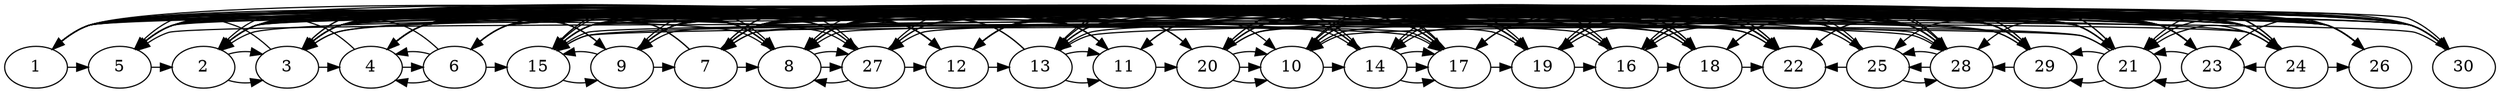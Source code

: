 // The Round Graph
digraph "1_malla_pri" {
	1 [label=1]
	2 [label=2]
	3 [label=3]
	4 [label=4]
	5 [label=5]
	6 [label=6]
	7 [label=7]
	8 [label=8]
	9 [label=9]
	10 [label=10]
	11 [label=11]
	12 [label=12]
	13 [label=13]
	14 [label=14]
	15 [label=15]
	16 [label=16]
	17 [label=17]
	18 [label=18]
	19 [label=19]
	20 [label=20]
	21 [label=21]
	22 [label=22]
	23 [label=23]
	24 [label=24]
	25 [label=25]
	26 [label=26]
	27 [label=27]
	28 [label=28]
	29 [label=29]
	30 [label=30]
	25 -> 28 [constraint=false]
	15 -> 18 [constraint=false]
	23 -> 1 [constraint=false]
	22 -> 14 [constraint=false]
	16 -> 29 [constraint=false]
	19 -> 3 [constraint=false]
	27 -> 12 [constraint=false]
	17 -> 8 [constraint=false]
	16 -> 27 [constraint=false]
	7 -> 17 [constraint=false]
	4 -> 8 [constraint=false]
	14 -> 15 [constraint=false]
	5 -> 22 [constraint=false]
	18 -> 12 [constraint=false]
	3 -> 28 [constraint=false]
	20 -> 24 [constraint=false]
	8 -> 28 [constraint=false]
	4 -> 11 [constraint=false]
	9 -> 7 [constraint=false]
	5 -> 14 [constraint=false]
	21 -> 15 [constraint=false]
	13 -> 28 [constraint=false]
	2 -> 30 [constraint=false]
	20 -> 25 [constraint=false]
	23 -> 21 [constraint=false]
	8 -> 3 [constraint=false]
	5 -> 12 [constraint=false]
	11 -> 26 [constraint=false]
	13 -> 9 [constraint=false]
	2 -> 10 [constraint=false]
	16 -> 18 [constraint=false]
	6 -> 4 [constraint=false]
	1 -> 19 [constraint=false]
	15 -> 29 [constraint=false]
	30 -> 22 [constraint=false]
	26 -> 6 [constraint=false]
	21 -> 29 [constraint=false]
	17 -> 2 [constraint=false]
	18 -> 7 [constraint=false]
	19 -> 28 [constraint=false]
	7 -> 8 [constraint=false]
	5 -> 19 [constraint=false]
	21 -> 15 [constraint=false]
	29 -> 13 [constraint=false]
	22 -> 14 [constraint=false]
	28 -> 25 [constraint=false]
	10 -> 26 [constraint=false]
	28 -> 25 [constraint=false]
	12 -> 2 [constraint=false]
	7 -> 3 [constraint=false]
	14 -> 17 [constraint=false]
	21 -> 15 [constraint=false]
	4 -> 23 [constraint=false]
	13 -> 30 [constraint=false]
	20 -> 22 [constraint=false]
	18 -> 8 [constraint=false]
	27 -> 8 [constraint=false]
	6 -> 15 [constraint=false]
	18 -> 10 [constraint=false]
	20 -> 29 [constraint=false]
	17 -> 3 [constraint=false]
	1 -> 22 [constraint=false]
	14 -> 2 [constraint=false]
	28 -> 13 [constraint=false]
	21 -> 9 [constraint=false]
	5 -> 11 [constraint=false]
	4 -> 12 [constraint=false]
	19 -> 7 [constraint=false]
	30 -> 25 [constraint=false]
	24 -> 23 [constraint=false]
	1 -> 17 [constraint=false]
	14 -> 23 [constraint=false]
	7 -> 24 [constraint=false]
	26 -> 5 [constraint=false]
	15 -> 28 [constraint=false]
	25 -> 16 [constraint=false]
	12 -> 19 [constraint=false]
	20 -> 10 [constraint=false]
	29 -> 18 [constraint=false]
	30 -> 21 [constraint=false]
	3 -> 22 [constraint=false]
	8 -> 27 [constraint=false]
	4 -> 6 [constraint=false]
	2 -> 11 [constraint=false]
	26 -> 1 [constraint=false]
	12 -> 14 [constraint=false]
	9 -> 20 [constraint=false]
	7 -> 28 [constraint=false]
	4 -> 30 [constraint=false]
	3 -> 27 [constraint=false]
	24 -> 6 [constraint=false]
	16 -> 21 [constraint=false]
	19 -> 23 [constraint=false]
	8 -> 2 [constraint=false]
	18 -> 17 [constraint=false]
	25 -> 15 [constraint=false]
	14 -> 17 [constraint=false]
	19 -> 16 [constraint=false]
	24 -> 8 [constraint=false]
	11 -> 12 [constraint=false]
	28 -> 10 [constraint=false]
	6 -> 5 [constraint=false]
	29 -> 13 [constraint=false]
	20 -> 22 [constraint=false]
	9 -> 4 [constraint=false]
	26 -> 18 [constraint=false]
	2 -> 3 [constraint=false]
	30 -> 7 [constraint=false]
	15 -> 9 [constraint=false]
	17 -> 5 [constraint=false]
	23 -> 13 [constraint=false]
	7 -> 18 [constraint=false]
	11 -> 8 [constraint=false]
	27 -> 16 [constraint=false]
	10 -> 14 [constraint=false]
	12 -> 24 [constraint=false]
	29 -> 28 [constraint=false]
	20 -> 1 [constraint=false]
	3 -> 26 [constraint=false]
	6 -> 19 [constraint=false]
	25 -> 22 [constraint=false]
	4 -> 2 [constraint=false]
	21 -> 10 [constraint=false]
	12 -> 1 [constraint=false]
	17 -> 19 [constraint=false]
	26 -> 22 [constraint=false]
	29 -> 8 [constraint=false]
	20 -> 10 [constraint=false]
	16 -> 7 [constraint=false]
	4 -> 14 [constraint=false]
	3 -> 5 [constraint=false]
	1 -> 27 [constraint=false]
	2 -> 25 [constraint=false]
	15 -> 28 [constraint=false]
	23 -> 11 [constraint=false]
	30 -> 6 [constraint=false]
	24 -> 21 [constraint=false]
	12 -> 13 [constraint=false]
	9 -> 8 [constraint=false]
	4 -> 22 [constraint=false]
	2 -> 21 [constraint=false]
	17 -> 5 [constraint=false]
	19 -> 9 [constraint=false]
	21 -> 29 [constraint=false]
	24 -> 26 [constraint=false]
	15 -> 17 [constraint=false]
	23 -> 7 [constraint=false]
	20 -> 10 [constraint=false]
	18 -> 22 [constraint=false]
	24 -> 8 [constraint=false]
	25 -> 16 [constraint=false]
	28 -> 13 [constraint=false]
	1 -> 9 [constraint=false]
	17 -> 29 [constraint=false]
	23 -> 21 [constraint=false]
	19 -> 20 [constraint=false]
	18 -> 10 [constraint=false]
	6 -> 4 [constraint=false]
	3 -> 24 [constraint=false]
	7 -> 30 [constraint=false]
	3 -> 12 [constraint=false]
	13 -> 11 [constraint=false]
	4 -> 24 [constraint=false]
	9 -> 19 [constraint=false]
	15 -> 17 [constraint=false]
	24 -> 1 [constraint=false]
	9 -> 15 [constraint=false]
	26 -> 23 [constraint=false]
	8 -> 5 [constraint=false]
	30 -> 28 [constraint=false]
	4 -> 16 [constraint=false]
	18 -> 27 [constraint=false]
	7 -> 1 [constraint=false]
	22 -> 19 [constraint=false]
	3 -> 25 [constraint=false]
	9 -> 6 [constraint=false]
	13 -> 2 [constraint=false]
	10 -> 21 [constraint=false]
	24 -> 20 [constraint=false]
	17 -> 15 [constraint=false]
	29 -> 12 [constraint=false]
	19 -> 18 [constraint=false]
	20 -> 17 [constraint=false]
	12 -> 8 [constraint=false]
	1 -> 5 [constraint=false]
	22 -> 11 [constraint=false]
	27 -> 3 [constraint=false]
	23 -> 15 [constraint=false]
	24 -> 19 [constraint=false]
	22 -> 9 [constraint=false]
	7 -> 26 [constraint=false]
	8 -> 27 [constraint=false]
	3 -> 4 [constraint=false]
	14 -> 2 [constraint=false]
	18 -> 23 [constraint=false]
	3 -> 8 [constraint=false]
	29 -> 19 [constraint=false]
	13 -> 11 [constraint=false]
	20 -> 5 [constraint=false]
	26 -> 27 [constraint=false]
	10 -> 21 [constraint=false]
	7 -> 25 [constraint=false]
	17 -> 4 [constraint=false]
	16 -> 22 [constraint=false]
	30 -> 12 [constraint=false]
	9 -> 28 [constraint=false]
	19 -> 29 [constraint=false]
	5 -> 2 [constraint=false]
	22 -> 17 [constraint=false]
	24 -> 21 [constraint=false]
	13 -> 25 [constraint=false]
	27 -> 4 [constraint=false]
	14 -> 17 [constraint=false]
	11 -> 20 [constraint=false]
	2 -> 3 [constraint=false]
	22 -> 6 [constraint=false]
}
